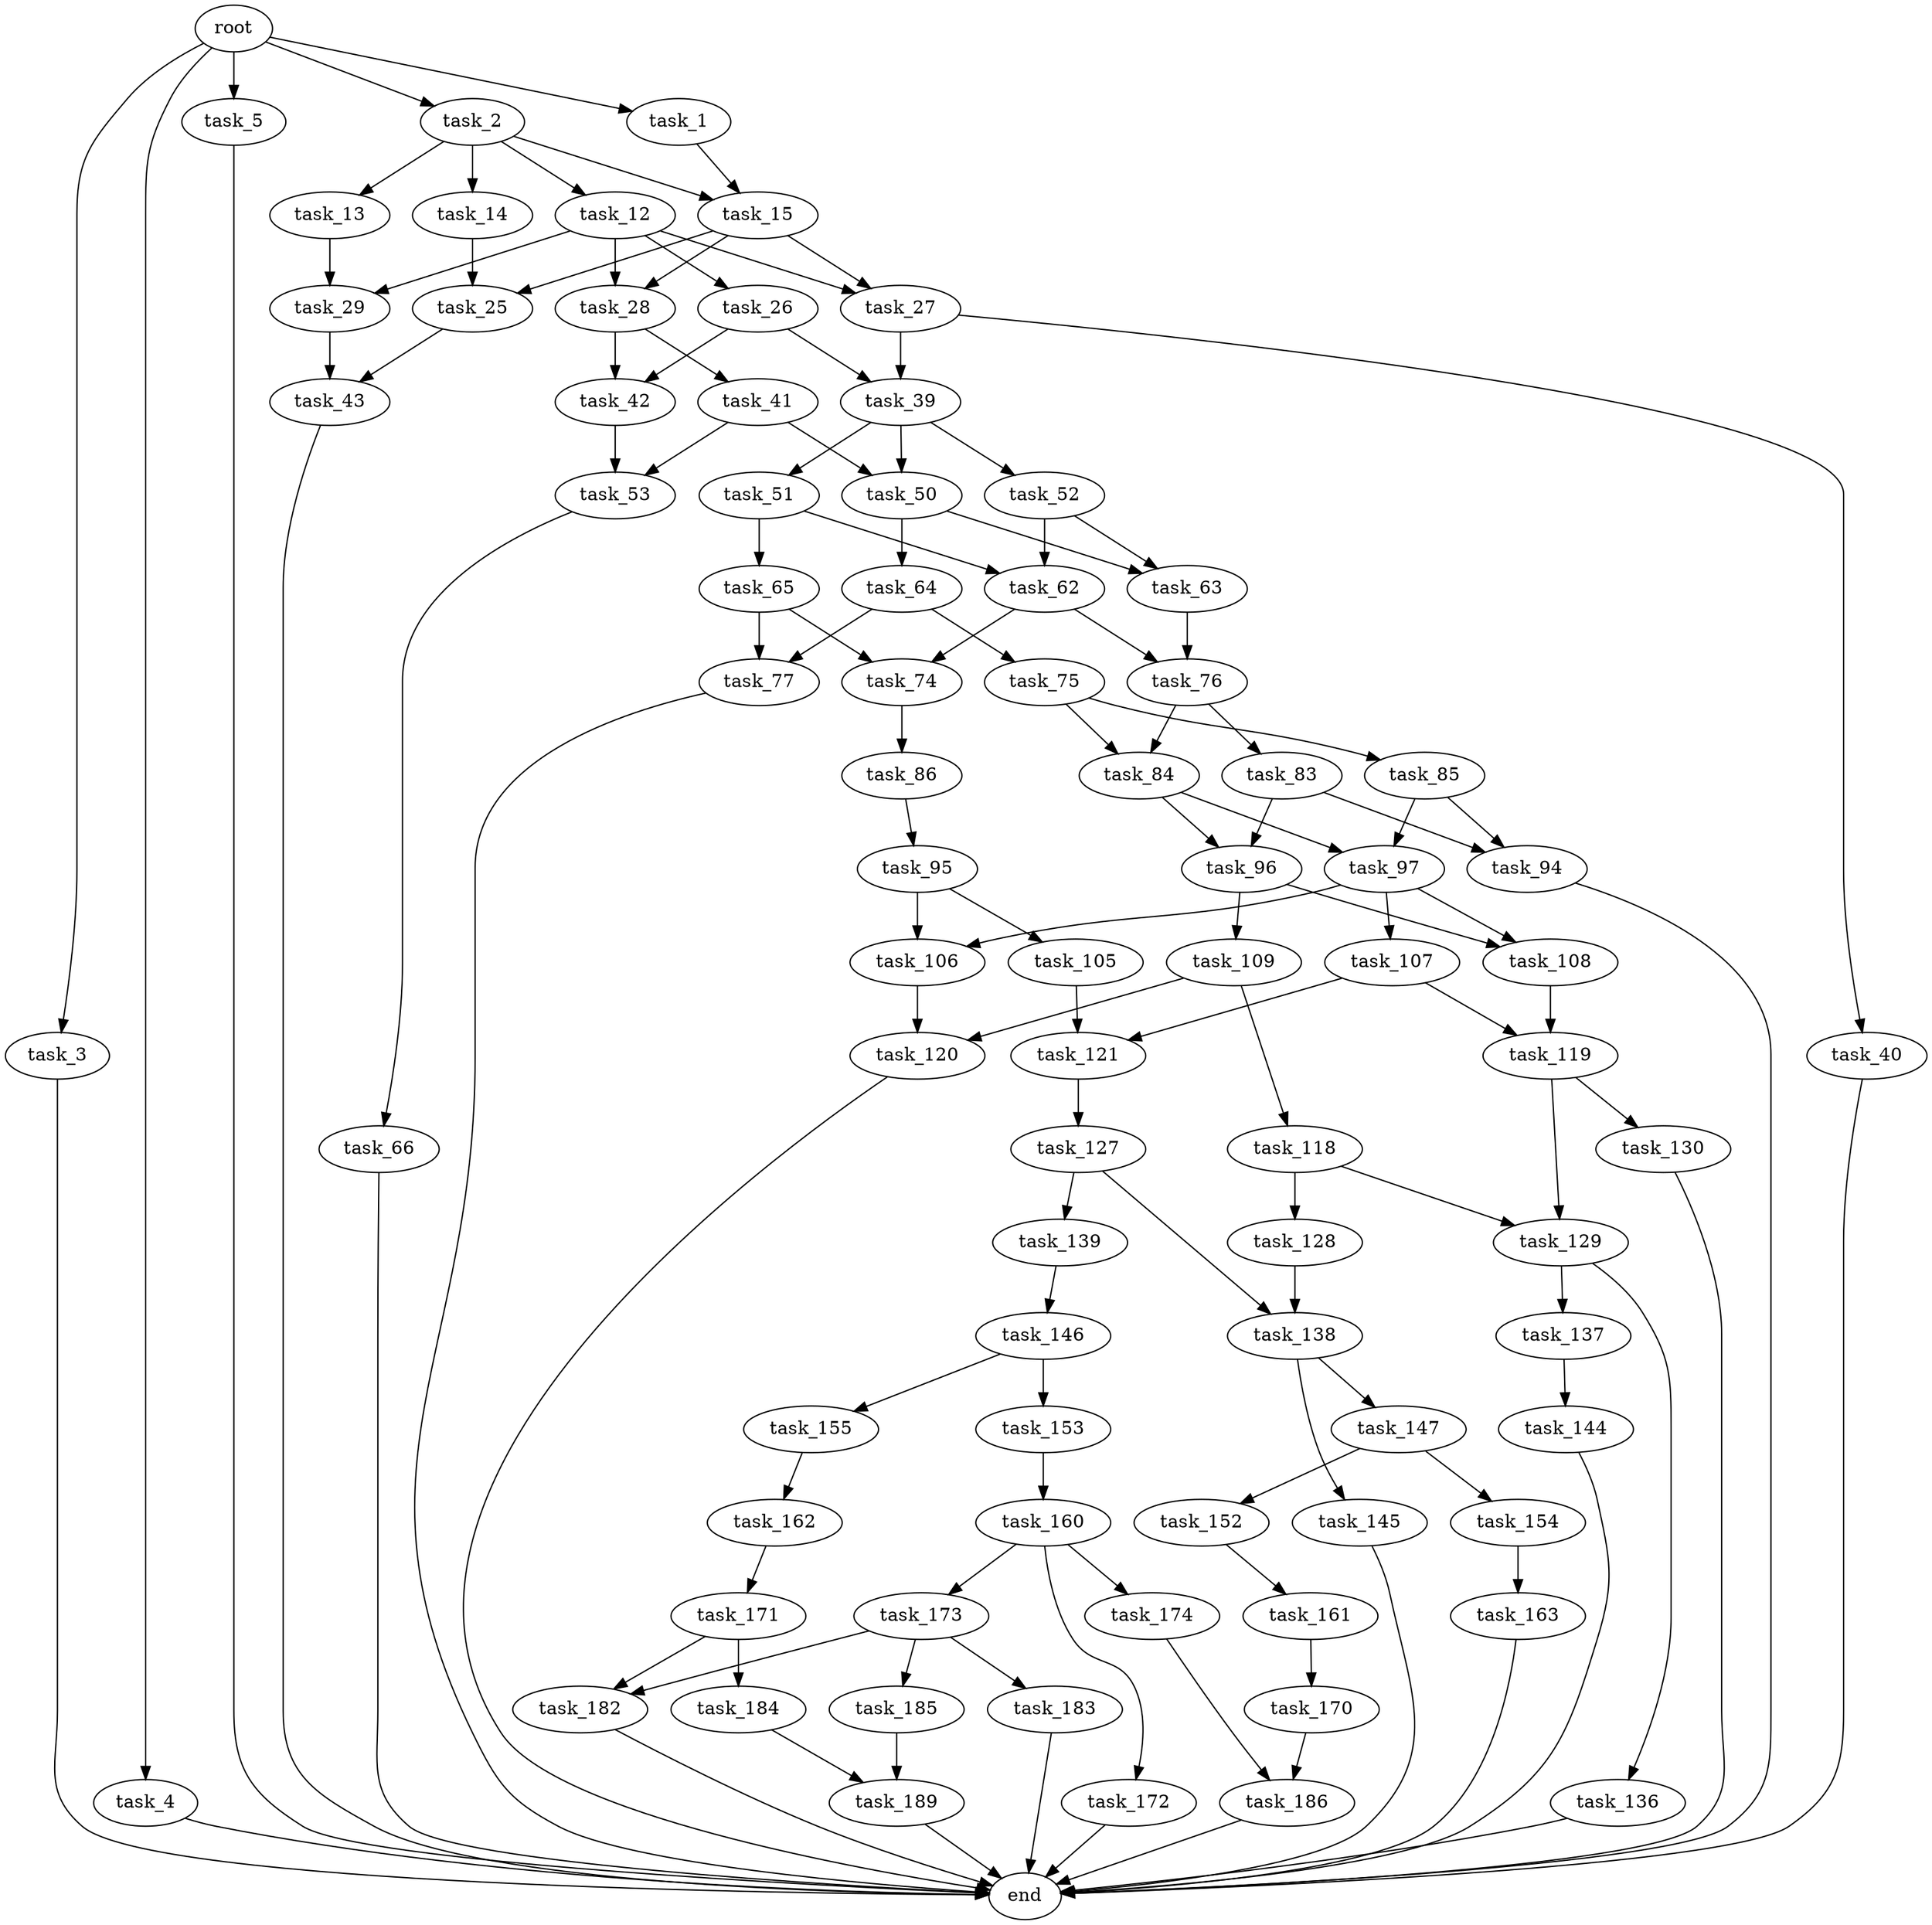 digraph G {
  root [size="0.000000"];
  task_1 [size="403456534287.000000"];
  task_2 [size="342748285540.000000"];
  task_3 [size="3066181234.000000"];
  task_4 [size="9296734643.000000"];
  task_5 [size="5883814654.000000"];
  task_12 [size="122786414522.000000"];
  task_13 [size="231928233984.000000"];
  task_14 [size="1121558642785.000000"];
  task_15 [size="28991029248.000000"];
  task_25 [size="1073741824000.000000"];
  task_26 [size="68719476736.000000"];
  task_27 [size="68719476736.000000"];
  task_28 [size="6777402860.000000"];
  task_29 [size="6723430649.000000"];
  task_39 [size="231928233984.000000"];
  task_40 [size="1692695886.000000"];
  task_41 [size="368293445632.000000"];
  task_42 [size="9396383404.000000"];
  task_43 [size="782757789696.000000"];
  task_50 [size="1073741824000.000000"];
  task_51 [size="8589934592.000000"];
  task_52 [size="662019195186.000000"];
  task_53 [size="68719476736.000000"];
  task_62 [size="231928233984.000000"];
  task_63 [size="230995449488.000000"];
  task_64 [size="222437933764.000000"];
  task_65 [size="10005934972.000000"];
  task_66 [size="368293445632.000000"];
  task_74 [size="191115243621.000000"];
  task_75 [size="719524544920.000000"];
  task_76 [size="134217728000.000000"];
  task_77 [size="1852103181.000000"];
  task_83 [size="2231383855.000000"];
  task_84 [size="8589934592.000000"];
  task_85 [size="3559662735.000000"];
  task_86 [size="549755813888.000000"];
  task_94 [size="1035063994335.000000"];
  task_95 [size="264374717634.000000"];
  task_96 [size="14244518832.000000"];
  task_97 [size="359494716682.000000"];
  task_105 [size="68719476736.000000"];
  task_106 [size="28991029248.000000"];
  task_107 [size="195752515496.000000"];
  task_108 [size="44807708886.000000"];
  task_109 [size="227259554305.000000"];
  task_118 [size="158253444709.000000"];
  task_119 [size="8589934592.000000"];
  task_120 [size="303820553191.000000"];
  task_121 [size="1073741824000.000000"];
  task_127 [size="6778639668.000000"];
  task_128 [size="4168918235.000000"];
  task_129 [size="118053858674.000000"];
  task_130 [size="2054280536.000000"];
  task_136 [size="1073741824000.000000"];
  task_137 [size="367275520612.000000"];
  task_138 [size="191019452235.000000"];
  task_139 [size="1073741824000.000000"];
  task_144 [size="231928233984.000000"];
  task_145 [size="318682386750.000000"];
  task_146 [size="33109945667.000000"];
  task_147 [size="23294229672.000000"];
  task_152 [size="354098487362.000000"];
  task_153 [size="534369050448.000000"];
  task_154 [size="51431558557.000000"];
  task_155 [size="231928233984.000000"];
  task_160 [size="368293445632.000000"];
  task_161 [size="782757789696.000000"];
  task_162 [size="1751963231.000000"];
  task_163 [size="68719476736.000000"];
  task_170 [size="534504271300.000000"];
  task_171 [size="1980199874.000000"];
  task_172 [size="134217728000.000000"];
  task_173 [size="46505008095.000000"];
  task_174 [size="22423359865.000000"];
  task_182 [size="10430863378.000000"];
  task_183 [size="782757789696.000000"];
  task_184 [size="7567153154.000000"];
  task_185 [size="43232802160.000000"];
  task_186 [size="134217728000.000000"];
  task_189 [size="1073741824000.000000"];
  end [size="0.000000"];

  root -> task_1 [size="1.000000"];
  root -> task_2 [size="1.000000"];
  root -> task_3 [size="1.000000"];
  root -> task_4 [size="1.000000"];
  root -> task_5 [size="1.000000"];
  task_1 -> task_15 [size="411041792.000000"];
  task_2 -> task_12 [size="679477248.000000"];
  task_2 -> task_13 [size="679477248.000000"];
  task_2 -> task_14 [size="679477248.000000"];
  task_2 -> task_15 [size="679477248.000000"];
  task_3 -> end [size="1.000000"];
  task_4 -> end [size="1.000000"];
  task_5 -> end [size="1.000000"];
  task_12 -> task_26 [size="301989888.000000"];
  task_12 -> task_27 [size="301989888.000000"];
  task_12 -> task_28 [size="301989888.000000"];
  task_12 -> task_29 [size="301989888.000000"];
  task_13 -> task_29 [size="301989888.000000"];
  task_14 -> task_25 [size="838860800.000000"];
  task_15 -> task_25 [size="75497472.000000"];
  task_15 -> task_27 [size="75497472.000000"];
  task_15 -> task_28 [size="75497472.000000"];
  task_25 -> task_43 [size="838860800.000000"];
  task_26 -> task_39 [size="134217728.000000"];
  task_26 -> task_42 [size="134217728.000000"];
  task_27 -> task_39 [size="134217728.000000"];
  task_27 -> task_40 [size="134217728.000000"];
  task_28 -> task_41 [size="838860800.000000"];
  task_28 -> task_42 [size="838860800.000000"];
  task_29 -> task_43 [size="209715200.000000"];
  task_39 -> task_50 [size="301989888.000000"];
  task_39 -> task_51 [size="301989888.000000"];
  task_39 -> task_52 [size="301989888.000000"];
  task_40 -> end [size="1.000000"];
  task_41 -> task_50 [size="411041792.000000"];
  task_41 -> task_53 [size="411041792.000000"];
  task_42 -> task_53 [size="209715200.000000"];
  task_43 -> end [size="1.000000"];
  task_50 -> task_63 [size="838860800.000000"];
  task_50 -> task_64 [size="838860800.000000"];
  task_51 -> task_62 [size="33554432.000000"];
  task_51 -> task_65 [size="33554432.000000"];
  task_52 -> task_62 [size="411041792.000000"];
  task_52 -> task_63 [size="411041792.000000"];
  task_53 -> task_66 [size="134217728.000000"];
  task_62 -> task_74 [size="301989888.000000"];
  task_62 -> task_76 [size="301989888.000000"];
  task_63 -> task_76 [size="301989888.000000"];
  task_64 -> task_75 [size="679477248.000000"];
  task_64 -> task_77 [size="679477248.000000"];
  task_65 -> task_74 [size="209715200.000000"];
  task_65 -> task_77 [size="209715200.000000"];
  task_66 -> end [size="1.000000"];
  task_74 -> task_86 [size="134217728.000000"];
  task_75 -> task_84 [size="679477248.000000"];
  task_75 -> task_85 [size="679477248.000000"];
  task_76 -> task_83 [size="209715200.000000"];
  task_76 -> task_84 [size="209715200.000000"];
  task_77 -> end [size="1.000000"];
  task_83 -> task_94 [size="75497472.000000"];
  task_83 -> task_96 [size="75497472.000000"];
  task_84 -> task_96 [size="33554432.000000"];
  task_84 -> task_97 [size="33554432.000000"];
  task_85 -> task_94 [size="75497472.000000"];
  task_85 -> task_97 [size="75497472.000000"];
  task_86 -> task_95 [size="536870912.000000"];
  task_94 -> end [size="1.000000"];
  task_95 -> task_105 [size="301989888.000000"];
  task_95 -> task_106 [size="301989888.000000"];
  task_96 -> task_108 [size="536870912.000000"];
  task_96 -> task_109 [size="536870912.000000"];
  task_97 -> task_106 [size="679477248.000000"];
  task_97 -> task_107 [size="679477248.000000"];
  task_97 -> task_108 [size="679477248.000000"];
  task_105 -> task_121 [size="134217728.000000"];
  task_106 -> task_120 [size="75497472.000000"];
  task_107 -> task_119 [size="209715200.000000"];
  task_107 -> task_121 [size="209715200.000000"];
  task_108 -> task_119 [size="134217728.000000"];
  task_109 -> task_118 [size="209715200.000000"];
  task_109 -> task_120 [size="209715200.000000"];
  task_118 -> task_128 [size="209715200.000000"];
  task_118 -> task_129 [size="209715200.000000"];
  task_119 -> task_129 [size="33554432.000000"];
  task_119 -> task_130 [size="33554432.000000"];
  task_120 -> end [size="1.000000"];
  task_121 -> task_127 [size="838860800.000000"];
  task_127 -> task_138 [size="301989888.000000"];
  task_127 -> task_139 [size="301989888.000000"];
  task_128 -> task_138 [size="134217728.000000"];
  task_129 -> task_136 [size="134217728.000000"];
  task_129 -> task_137 [size="134217728.000000"];
  task_130 -> end [size="1.000000"];
  task_136 -> end [size="1.000000"];
  task_137 -> task_144 [size="301989888.000000"];
  task_138 -> task_145 [size="134217728.000000"];
  task_138 -> task_147 [size="134217728.000000"];
  task_139 -> task_146 [size="838860800.000000"];
  task_144 -> end [size="1.000000"];
  task_145 -> end [size="1.000000"];
  task_146 -> task_153 [size="33554432.000000"];
  task_146 -> task_155 [size="33554432.000000"];
  task_147 -> task_152 [size="679477248.000000"];
  task_147 -> task_154 [size="679477248.000000"];
  task_152 -> task_161 [size="679477248.000000"];
  task_153 -> task_160 [size="411041792.000000"];
  task_154 -> task_163 [size="75497472.000000"];
  task_155 -> task_162 [size="301989888.000000"];
  task_160 -> task_172 [size="411041792.000000"];
  task_160 -> task_173 [size="411041792.000000"];
  task_160 -> task_174 [size="411041792.000000"];
  task_161 -> task_170 [size="679477248.000000"];
  task_162 -> task_171 [size="33554432.000000"];
  task_163 -> end [size="1.000000"];
  task_170 -> task_186 [size="536870912.000000"];
  task_171 -> task_182 [size="33554432.000000"];
  task_171 -> task_184 [size="33554432.000000"];
  task_172 -> end [size="1.000000"];
  task_173 -> task_182 [size="75497472.000000"];
  task_173 -> task_183 [size="75497472.000000"];
  task_173 -> task_185 [size="75497472.000000"];
  task_174 -> task_186 [size="679477248.000000"];
  task_182 -> end [size="1.000000"];
  task_183 -> end [size="1.000000"];
  task_184 -> task_189 [size="536870912.000000"];
  task_185 -> task_189 [size="679477248.000000"];
  task_186 -> end [size="1.000000"];
  task_189 -> end [size="1.000000"];
}
